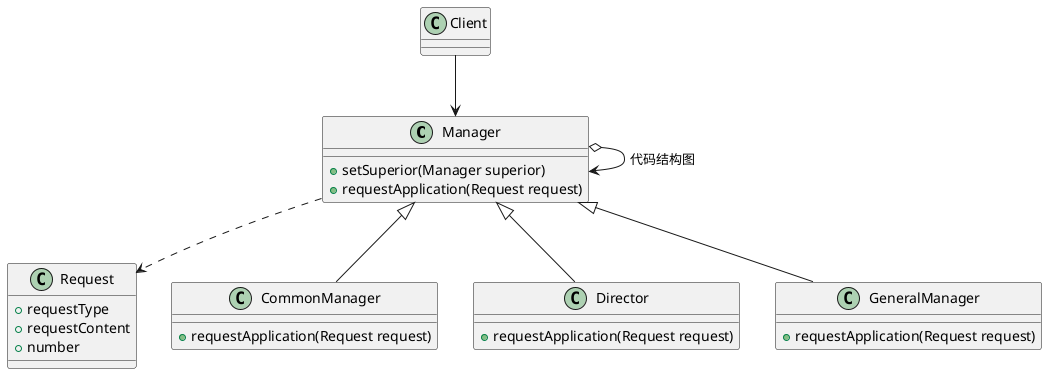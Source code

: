 @startuml design

class Manager {
    + setSuperior(Manager superior)
    + requestApplication(Request request)
}

Manager o--> Manager: 代码结构图

Client --> Manager

class Request {
    + requestType
    + requestContent
    + number
}

Manager ..> Request

class CommonManager extends Manager{
    + requestApplication(Request request)
}

class Director extends Manager{
    + requestApplication(Request request)
}

class GeneralManager extends Manager{
    + requestApplication(Request request)
}


@enduml